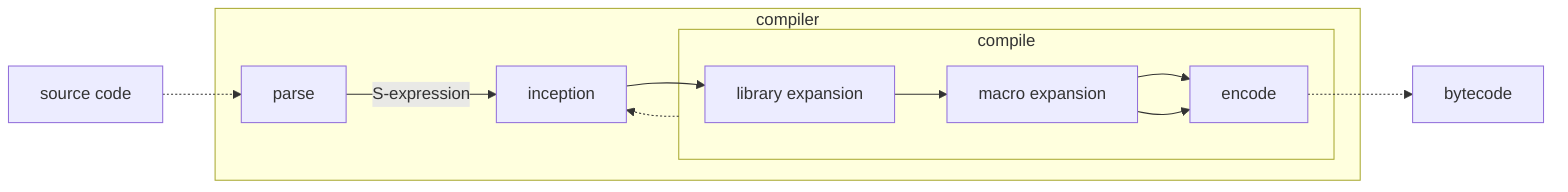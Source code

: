 flowchart LR
  d0[source code] -.-> c1

  subgraph s0[compiler]
    c1[parse] -- S-expression --> c2[inception] --> c3

    subgraph s1[compile]
      c3[library expansion] --> c4[macro expansion] --> c5[compile]
    end

    s1 -.-> c2

    c4 --> c5[encode]
  end

  c5 -.-> d1[bytecode]